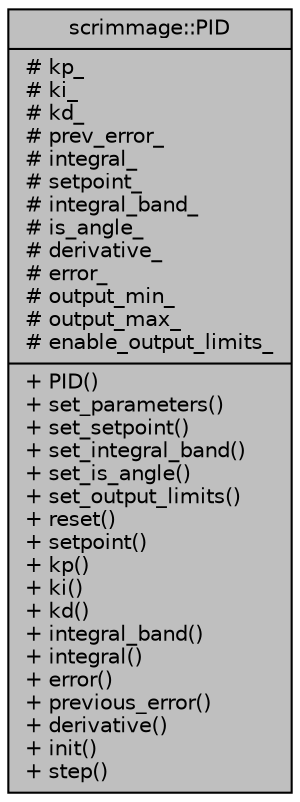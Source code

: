 digraph "scrimmage::PID"
{
 // LATEX_PDF_SIZE
  edge [fontname="Helvetica",fontsize="10",labelfontname="Helvetica",labelfontsize="10"];
  node [fontname="Helvetica",fontsize="10",shape=record];
  Node1 [label="{scrimmage::PID\n|# kp_\l# ki_\l# kd_\l# prev_error_\l# integral_\l# setpoint_\l# integral_band_\l# is_angle_\l# derivative_\l# error_\l# output_min_\l# output_max_\l# enable_output_limits_\l|+ PID()\l+ set_parameters()\l+ set_setpoint()\l+ set_integral_band()\l+ set_is_angle()\l+ set_output_limits()\l+ reset()\l+ setpoint()\l+ kp()\l+ ki()\l+ kd()\l+ integral_band()\l+ integral()\l+ error()\l+ previous_error()\l+ derivative()\l+ init()\l+ step()\l}",height=0.2,width=0.4,color="black", fillcolor="grey75", style="filled", fontcolor="black",tooltip=" "];
}
